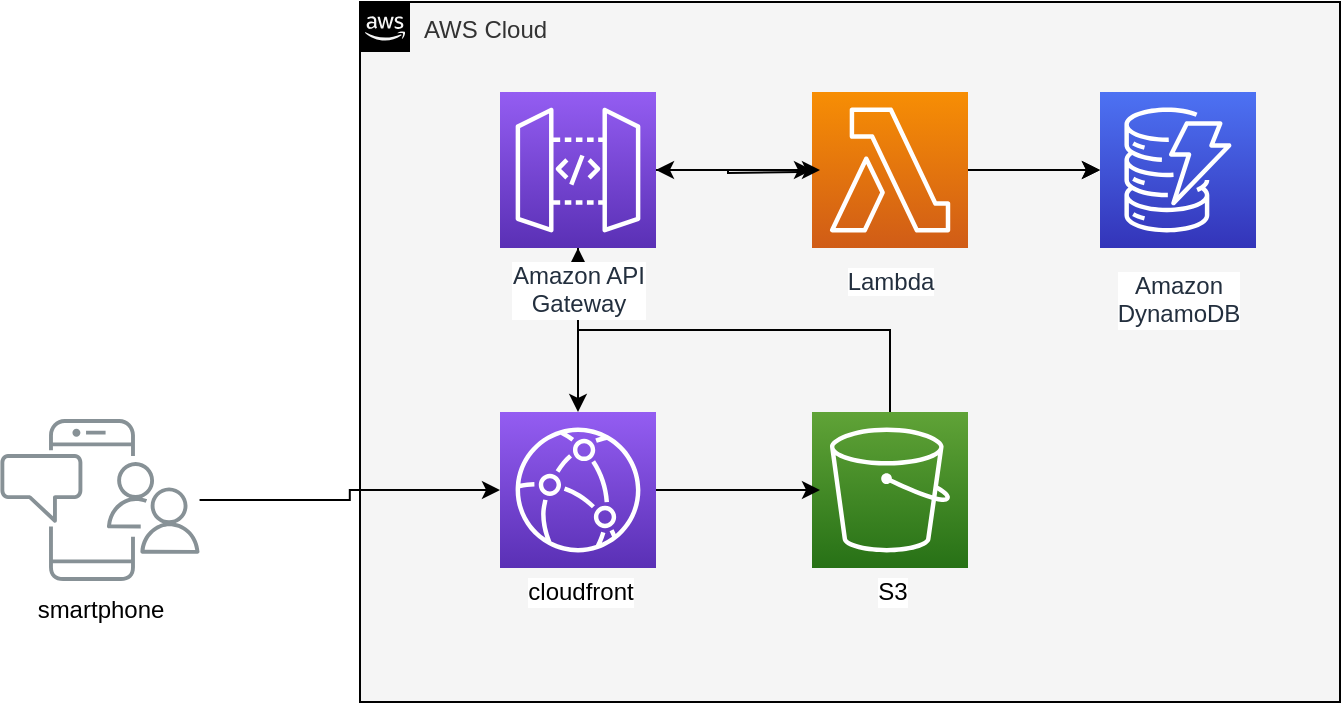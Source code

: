 <mxfile version="21.3.2" type="github">
  <diagram id="Ht1M8jgEwFfnCIfOTk4-" name="Page-1">
    <mxGraphModel dx="2074" dy="1124" grid="1" gridSize="10" guides="1" tooltips="1" connect="1" arrows="1" fold="1" page="1" pageScale="1" pageWidth="1169" pageHeight="827" math="0" shadow="0">
      <root>
        <mxCell id="0" />
        <mxCell id="1" parent="0" />
        <mxCell id="UEzPUAAOIrF-is8g5C7q-110" value="smartphone" style="outlineConnect=0;gradientColor=none;strokeColor=none;fillColor=#879196;dashed=0;verticalLabelPosition=bottom;verticalAlign=top;align=center;aspect=fixed;shape=mxgraph.aws4.illustration_notification;pointerEvents=1;html=1;" parent="1" vertex="1">
          <mxGeometry x="190" y="458.5" width="100" height="81" as="geometry" />
        </mxCell>
        <mxCell id="zIMmFSb7Lxd9RM5DNyht-9" value="AWS Cloud" style="points=[[0,0],[0.25,0],[0.5,0],[0.75,0],[1,0],[1,0.25],[1,0.5],[1,0.75],[1,1],[0.75,1],[0.5,1],[0.25,1],[0,1],[0,0.75],[0,0.5],[0,0.25]];outlineConnect=0;html=1;whiteSpace=wrap;fontSize=12;fontStyle=0;container=1;pointerEvents=0;collapsible=0;recursiveResize=0;shape=mxgraph.aws4.group;grIcon=mxgraph.aws4.group_aws_cloud_alt;strokeColor=#000000;fillColor=#f5f5f5;verticalAlign=top;align=left;spacingLeft=30;fontColor=#333333;dashed=0;" parent="1" vertex="1">
          <mxGeometry x="370" y="250" width="490" height="350" as="geometry" />
        </mxCell>
        <mxCell id="ezK5SAh-a4AVFmMbbINS-12" value="" style="edgeStyle=orthogonalEdgeStyle;rounded=0;orthogonalLoop=1;jettySize=auto;html=1;" edge="1" parent="zIMmFSb7Lxd9RM5DNyht-9" target="UEzPUAAOIrF-is8g5C7q-114">
          <mxGeometry relative="1" as="geometry">
            <mxPoint x="220" y="85" as="sourcePoint" />
          </mxGeometry>
        </mxCell>
        <mxCell id="UEzPUAAOIrF-is8g5C7q-113" value="Lambda" style="outlineConnect=0;fontColor=#232F3E;gradientColor=#F78E04;gradientDirection=north;fillColor=#D05C17;strokeColor=#ffffff;dashed=0;verticalLabelPosition=bottom;verticalAlign=top;align=center;html=1;fontSize=12;fontStyle=0;aspect=fixed;shape=mxgraph.aws4.resourceIcon;resIcon=mxgraph.aws4.lambda;labelBackgroundColor=#ffffff;spacingTop=3;" parent="zIMmFSb7Lxd9RM5DNyht-9" vertex="1">
          <mxGeometry x="226" y="45" width="78" height="78" as="geometry" />
        </mxCell>
        <mxCell id="zIMmFSb7Lxd9RM5DNyht-6" value="" style="edgeStyle=orthogonalEdgeStyle;rounded=0;orthogonalLoop=1;jettySize=auto;html=1;" parent="zIMmFSb7Lxd9RM5DNyht-9" source="UEzPUAAOIrF-is8g5C7q-114" target="UEzPUAAOIrF-is8g5C7q-113" edge="1">
          <mxGeometry relative="1" as="geometry" />
        </mxCell>
        <mxCell id="ezK5SAh-a4AVFmMbbINS-10" value="" style="edgeStyle=orthogonalEdgeStyle;rounded=0;orthogonalLoop=1;jettySize=auto;html=1;" edge="1" parent="zIMmFSb7Lxd9RM5DNyht-9" source="UEzPUAAOIrF-is8g5C7q-114" target="ezK5SAh-a4AVFmMbbINS-5">
          <mxGeometry relative="1" as="geometry" />
        </mxCell>
        <mxCell id="UEzPUAAOIrF-is8g5C7q-119" value="Amazon&lt;br&gt;DynamoDB&lt;br&gt;" style="outlineConnect=0;fontColor=#232F3E;gradientColor=#4D72F3;gradientDirection=north;fillColor=#3334B9;strokeColor=#ffffff;dashed=0;verticalLabelPosition=bottom;verticalAlign=top;align=center;html=1;fontSize=12;fontStyle=0;aspect=fixed;shape=mxgraph.aws4.resourceIcon;resIcon=mxgraph.aws4.dynamodb;labelBackgroundColor=#ffffff;spacingTop=5;" parent="zIMmFSb7Lxd9RM5DNyht-9" vertex="1">
          <mxGeometry x="370.0" y="45" width="78" height="78" as="geometry" />
        </mxCell>
        <mxCell id="zIMmFSb7Lxd9RM5DNyht-7" value="" style="endArrow=classic;html=1;rounded=0;" parent="zIMmFSb7Lxd9RM5DNyht-9" source="UEzPUAAOIrF-is8g5C7q-113" target="UEzPUAAOIrF-is8g5C7q-119" edge="1">
          <mxGeometry width="50" height="50" relative="1" as="geometry">
            <mxPoint x="310" y="88" as="sourcePoint" />
            <mxPoint x="290" y="-32" as="targetPoint" />
          </mxGeometry>
        </mxCell>
        <mxCell id="ezK5SAh-a4AVFmMbbINS-7" value="" style="group" vertex="1" connectable="0" parent="zIMmFSb7Lxd9RM5DNyht-9">
          <mxGeometry x="70" y="180" width="79" height="112" as="geometry" />
        </mxCell>
        <mxCell id="ezK5SAh-a4AVFmMbbINS-5" value="" style="sketch=0;points=[[0,0,0],[0.25,0,0],[0.5,0,0],[0.75,0,0],[1,0,0],[0,1,0],[0.25,1,0],[0.5,1,0],[0.75,1,0],[1,1,0],[0,0.25,0],[0,0.5,0],[0,0.75,0],[1,0.25,0],[1,0.5,0],[1,0.75,0]];outlineConnect=0;fontColor=#232F3E;gradientColor=#945DF2;gradientDirection=north;fillColor=#5A30B5;strokeColor=#ffffff;dashed=0;verticalLabelPosition=bottom;verticalAlign=top;align=center;html=1;fontSize=12;fontStyle=0;aspect=fixed;shape=mxgraph.aws4.resourceIcon;resIcon=mxgraph.aws4.cloudfront;" vertex="1" parent="ezK5SAh-a4AVFmMbbINS-7">
          <mxGeometry y="25" width="78" height="78" as="geometry" />
        </mxCell>
        <mxCell id="ezK5SAh-a4AVFmMbbINS-4" value="" style="group" vertex="1" connectable="0" parent="zIMmFSb7Lxd9RM5DNyht-9">
          <mxGeometry x="226" y="180" width="78" height="112" as="geometry" />
        </mxCell>
        <mxCell id="ezK5SAh-a4AVFmMbbINS-2" value="" style="sketch=0;points=[[0,0,0],[0.25,0,0],[0.5,0,0],[0.75,0,0],[1,0,0],[0,1,0],[0.25,1,0],[0.5,1,0],[0.75,1,0],[1,1,0],[0,0.25,0],[0,0.5,0],[0,0.75,0],[1,0.25,0],[1,0.5,0],[1,0.75,0]];outlineConnect=0;fontColor=#232F3E;gradientColor=#60A337;gradientDirection=north;fillColor=#277116;strokeColor=#ffffff;dashed=0;verticalLabelPosition=bottom;verticalAlign=top;align=center;html=1;fontSize=12;fontStyle=0;aspect=fixed;shape=mxgraph.aws4.resourceIcon;resIcon=mxgraph.aws4.s3;" vertex="1" parent="ezK5SAh-a4AVFmMbbINS-4">
          <mxGeometry y="25" width="78" height="78" as="geometry" />
        </mxCell>
        <mxCell id="ezK5SAh-a4AVFmMbbINS-8" style="edgeStyle=orthogonalEdgeStyle;rounded=0;orthogonalLoop=1;jettySize=auto;html=1;strokeColor=#000000;" edge="1" parent="ezK5SAh-a4AVFmMbbINS-4" source="ezK5SAh-a4AVFmMbbINS-5">
          <mxGeometry relative="1" as="geometry">
            <mxPoint x="-72" y="63.5" as="sourcePoint" />
            <mxPoint x="4" y="64" as="targetPoint" />
          </mxGeometry>
        </mxCell>
        <mxCell id="ezK5SAh-a4AVFmMbbINS-9" style="edgeStyle=orthogonalEdgeStyle;rounded=0;orthogonalLoop=1;jettySize=auto;html=1;strokeColor=#000000;exitX=0.5;exitY=0;exitDx=0;exitDy=0;exitPerimeter=0;" edge="1" parent="zIMmFSb7Lxd9RM5DNyht-9" source="ezK5SAh-a4AVFmMbbINS-2" target="UEzPUAAOIrF-is8g5C7q-114">
          <mxGeometry relative="1" as="geometry">
            <mxPoint x="158" y="254" as="sourcePoint" />
            <mxPoint x="150" y="85" as="targetPoint" />
          </mxGeometry>
        </mxCell>
        <mxCell id="UEzPUAAOIrF-is8g5C7q-114" value="Amazon API&lt;br&gt;Gateway&lt;br&gt;" style="outlineConnect=0;fontColor=#232F3E;gradientColor=#945DF2;gradientDirection=north;fillColor=#5A30B5;strokeColor=#ffffff;dashed=0;verticalLabelPosition=bottom;verticalAlign=top;align=center;html=1;fontSize=12;fontStyle=0;aspect=fixed;shape=mxgraph.aws4.resourceIcon;resIcon=mxgraph.aws4.api_gateway;labelBackgroundColor=#ffffff;" parent="zIMmFSb7Lxd9RM5DNyht-9" vertex="1">
          <mxGeometry x="70" y="45" width="78" height="78" as="geometry" />
        </mxCell>
        <mxCell id="ezK5SAh-a4AVFmMbbINS-11" style="edgeStyle=orthogonalEdgeStyle;rounded=0;orthogonalLoop=1;jettySize=auto;html=1;strokeColor=#000000;" edge="1" parent="zIMmFSb7Lxd9RM5DNyht-9" source="UEzPUAAOIrF-is8g5C7q-114">
          <mxGeometry relative="1" as="geometry">
            <mxPoint x="158" y="83.5" as="sourcePoint" />
            <mxPoint x="230" y="84" as="targetPoint" />
          </mxGeometry>
        </mxCell>
        <mxCell id="ezK5SAh-a4AVFmMbbINS-13" style="edgeStyle=orthogonalEdgeStyle;rounded=0;orthogonalLoop=1;jettySize=auto;html=1;strokeColor=#000000;" edge="1" parent="zIMmFSb7Lxd9RM5DNyht-9" source="UEzPUAAOIrF-is8g5C7q-113" target="UEzPUAAOIrF-is8g5C7q-119">
          <mxGeometry relative="1" as="geometry">
            <mxPoint x="310" y="85" as="sourcePoint" />
            <mxPoint x="240" y="94" as="targetPoint" />
          </mxGeometry>
        </mxCell>
        <mxCell id="ezK5SAh-a4AVFmMbbINS-6" value="&lt;font color=&quot;#000000&quot;&gt;cloudfront&lt;br&gt;&lt;/font&gt;" style="text;html=1;align=center;verticalAlign=middle;resizable=0;points=[];autosize=1;strokeColor=none;fillColor=none;labelBackgroundColor=#ffffff;container=1;" vertex="1" parent="zIMmFSb7Lxd9RM5DNyht-9">
          <mxGeometry x="70" y="280" width="80" height="30" as="geometry" />
        </mxCell>
        <mxCell id="ezK5SAh-a4AVFmMbbINS-3" value="&lt;font color=&quot;#000000&quot;&gt;S3&lt;/font&gt;" style="text;html=1;align=center;verticalAlign=middle;resizable=0;points=[];autosize=1;strokeColor=none;fillColor=none;labelBackgroundColor=#ffffff;container=1;" vertex="1" parent="zIMmFSb7Lxd9RM5DNyht-9">
          <mxGeometry x="246" y="280" width="40" height="30" as="geometry" />
        </mxCell>
        <mxCell id="zIMmFSb7Lxd9RM5DNyht-3" style="edgeStyle=orthogonalEdgeStyle;rounded=0;orthogonalLoop=1;jettySize=auto;html=1;entryX=0;entryY=0.5;entryDx=0;entryDy=0;entryPerimeter=0;strokeColor=#000000;" parent="1" source="UEzPUAAOIrF-is8g5C7q-110" target="ezK5SAh-a4AVFmMbbINS-5" edge="1">
          <mxGeometry relative="1" as="geometry">
            <mxPoint x="290" y="460" as="targetPoint" />
          </mxGeometry>
        </mxCell>
      </root>
    </mxGraphModel>
  </diagram>
</mxfile>
